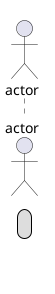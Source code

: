 {
  "sha1": "95s6rmn237cjc61uje93qvjh2eijsis",
  "insertion": {
    "when": "2024-05-30T20:48:21.614Z",
    "url": "https://forum.plantuml.net/12731/add-null-character-to-%25filename-on-server-and-picoweb?show=12762",
    "user": "plantuml@gmail.com"
  }
}
@startuml
Title ""
actor actor
caption ""
footer ""
header ""
legend ""
@enduml
